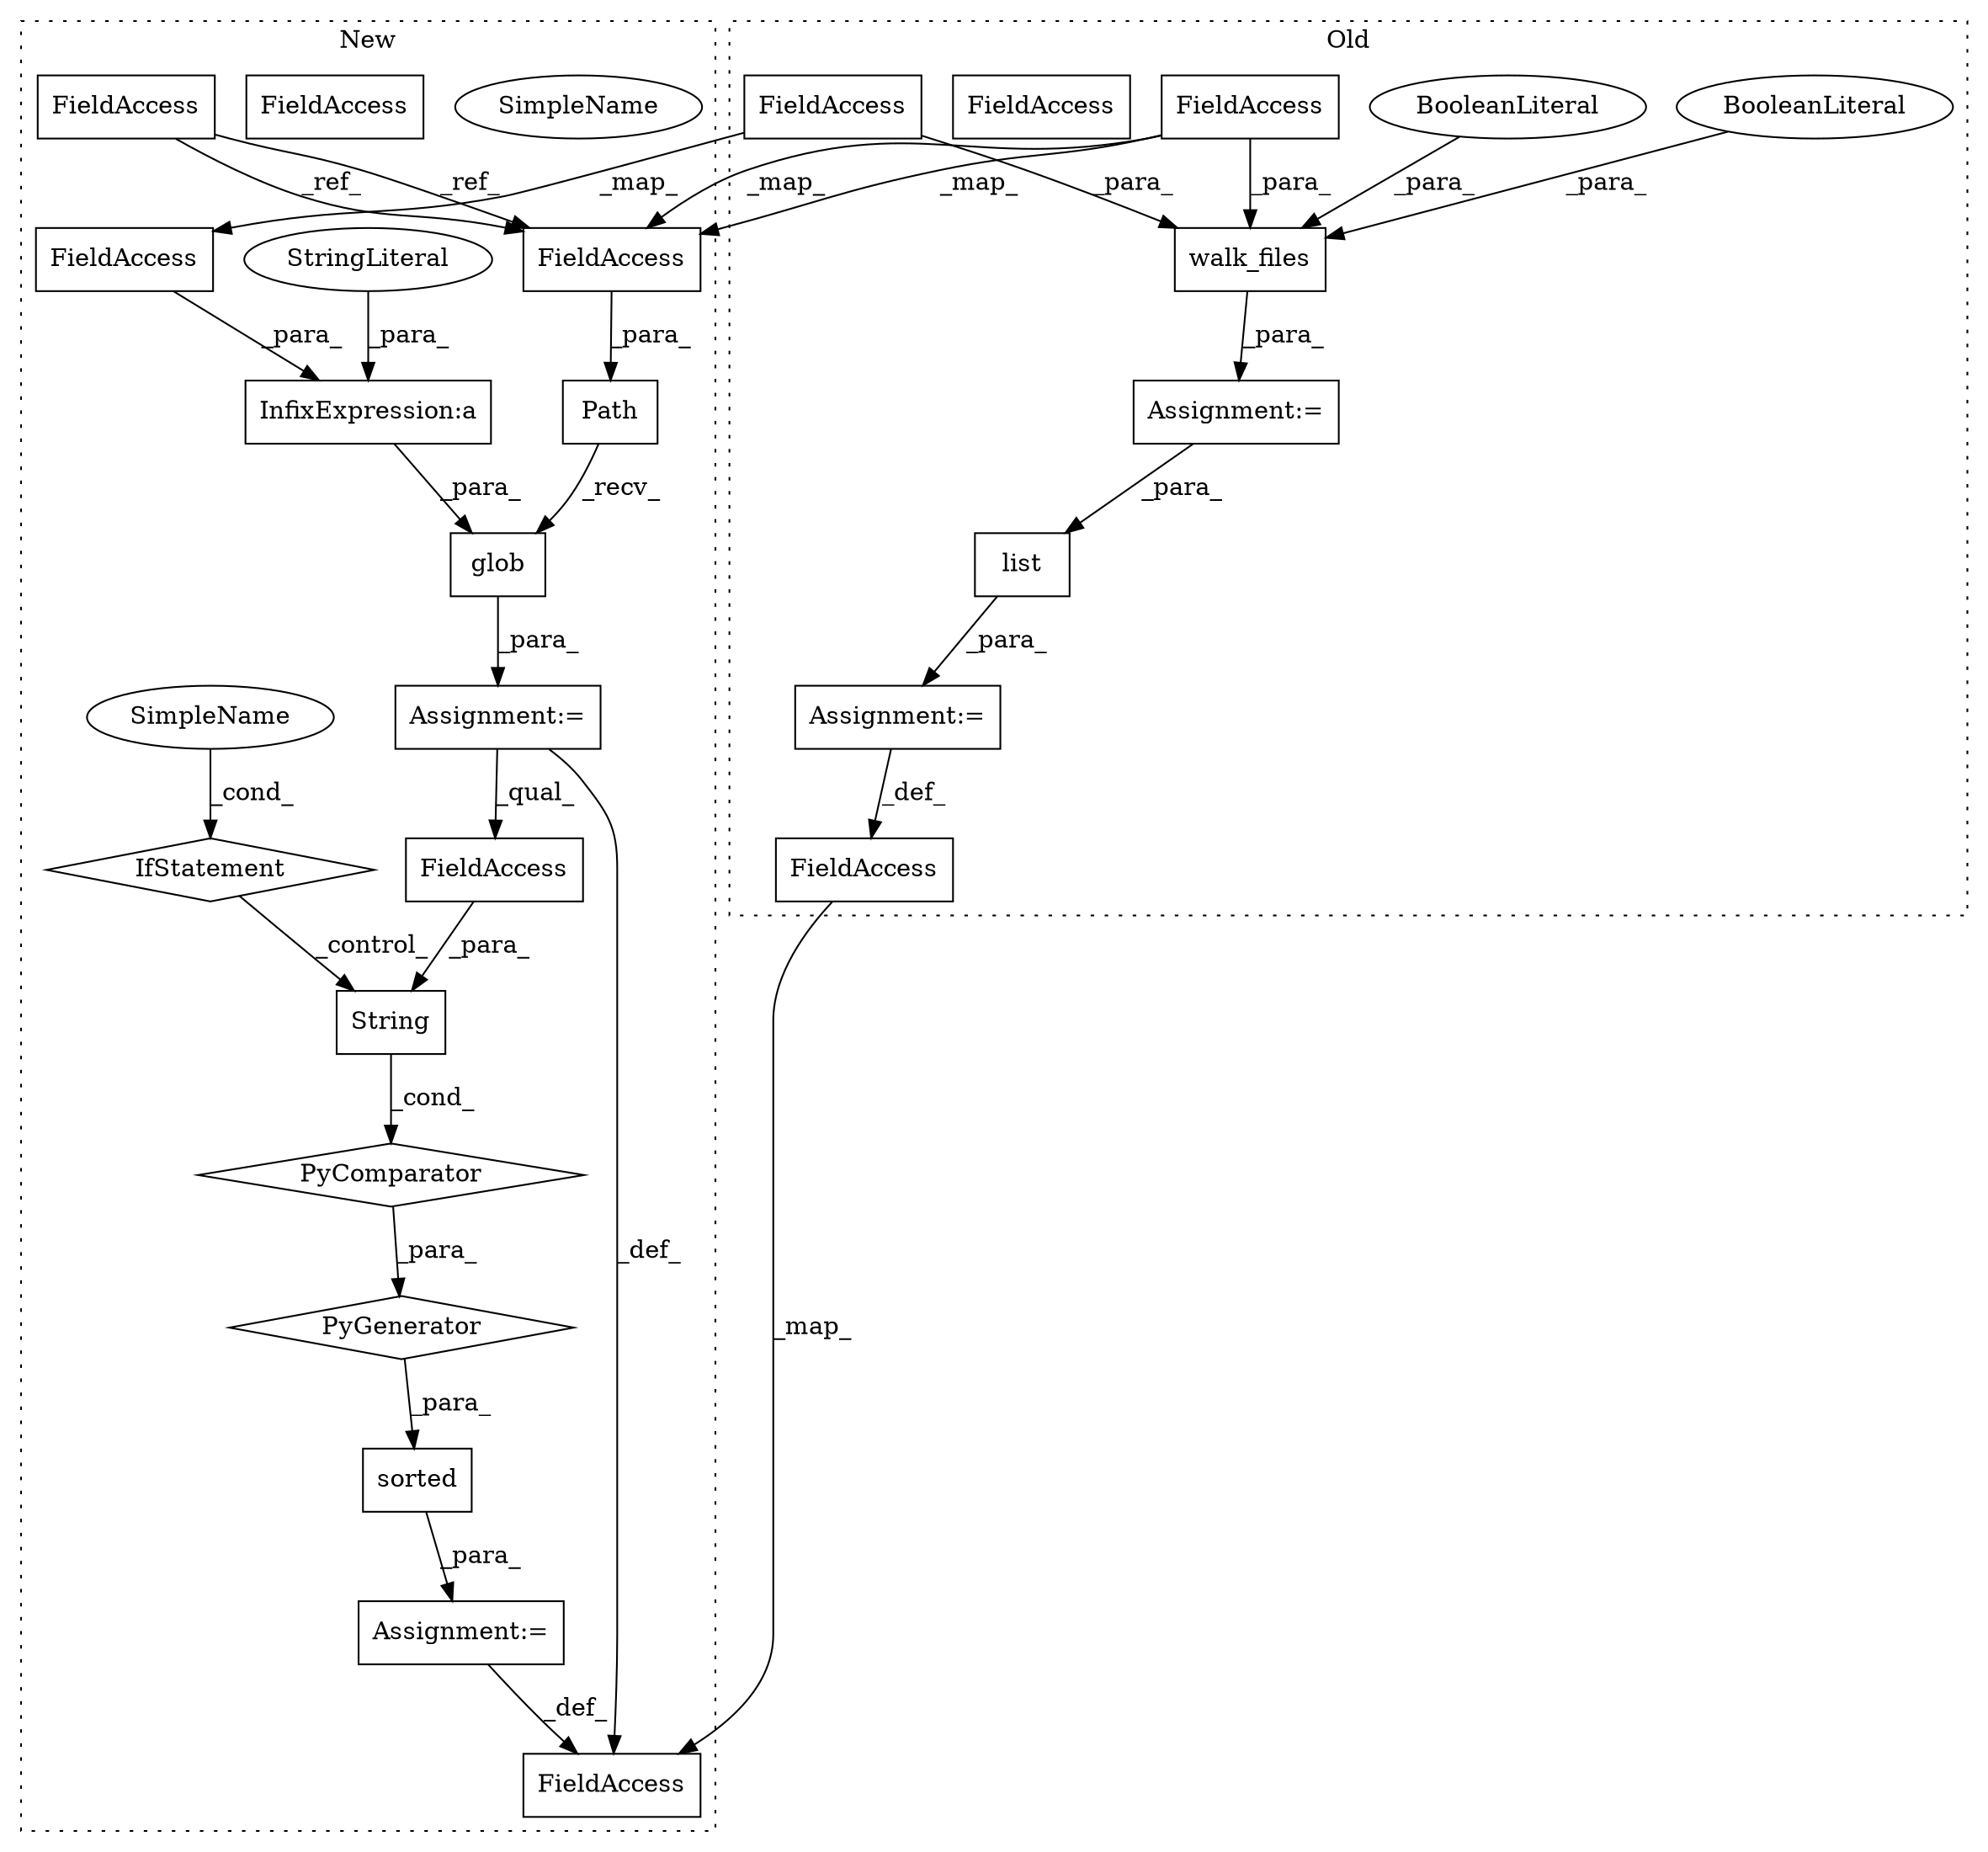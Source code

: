 digraph G {
subgraph cluster0 {
1 [label="list" a="32" s="4105,4116" l="5,1" shape="box"];
4 [label="Assignment:=" a="7" s="4104" l="1" shape="box"];
5 [label="Assignment:=" a="7" s="4036" l="1" shape="box"];
12 [label="walk_files" a="32" s="4037,4085" l="11,1" shape="box"];
13 [label="BooleanLiteral" a="9" s="4075" l="5" shape="ellipse"];
14 [label="BooleanLiteral" a="9" s="4081" l="4" shape="ellipse"];
20 [label="FieldAccess" a="22" s="4059" l="15" shape="box"];
22 [label="FieldAccess" a="22" s="4092" l="12" shape="box"];
24 [label="FieldAccess" a="22" s="4048" l="10" shape="box"];
29 [label="FieldAccess" a="22" s="4048" l="10" shape="box"];
label = "Old";
style="dotted";
}
subgraph cluster1 {
2 [label="sorted" a="32" s="3987,4154" l="16,-3" shape="box"];
3 [label="Assignment:=" a="7" s="3986" l="1" shape="box"];
6 [label="Assignment:=" a="7" s="4084" l="64" shape="box"];
7 [label="glob" a="32" s="4108,4138" l="5,1" shape="box"];
8 [label="Path" a="32" s="4091,4106" l="5,1" shape="box"];
9 [label="PyComparator" a="113" s="4084" l="64" shape="diamond"];
10 [label="InfixExpression:a" a="27" s="4120" l="3" shape="box"];
11 [label="FieldAccess" a="22" s="4010" l="6" shape="box"];
15 [label="PyGenerator" a="107" s="4003" l="151" shape="diamond"];
16 [label="String" a="32" s="4003,4016" l="7,1" shape="box"];
17 [label="SimpleName" a="42" s="4143" l="5" shape="ellipse"];
18 [label="IfStatement" a="25" s="4084" l="64" shape="diamond"];
19 [label="StringLiteral" a="45" s="4113" l="7" shape="ellipse"];
21 [label="FieldAccess" a="22" s="4123" l="15" shape="box"];
23 [label="FieldAccess" a="22" s="3974" l="12" shape="box"];
25 [label="FieldAccess" a="22" s="4096" l="10" shape="box"];
26 [label="FieldAccess" a="22" s="3675" l="10" shape="box"];
27 [label="SimpleName" a="42" s="4143" l="5" shape="ellipse"];
28 [label="FieldAccess" a="22" s="4096" l="10" shape="box"];
label = "New";
style="dotted";
}
1 -> 4 [label="_para_"];
2 -> 3 [label="_para_"];
3 -> 23 [label="_def_"];
4 -> 22 [label="_def_"];
5 -> 1 [label="_para_"];
6 -> 23 [label="_def_"];
6 -> 11 [label="_qual_"];
7 -> 6 [label="_para_"];
8 -> 7 [label="_recv_"];
9 -> 15 [label="_para_"];
10 -> 7 [label="_para_"];
11 -> 16 [label="_para_"];
12 -> 5 [label="_para_"];
13 -> 12 [label="_para_"];
14 -> 12 [label="_para_"];
15 -> 2 [label="_para_"];
16 -> 9 [label="_cond_"];
18 -> 16 [label="_control_"];
19 -> 10 [label="_para_"];
20 -> 21 [label="_map_"];
20 -> 12 [label="_para_"];
21 -> 10 [label="_para_"];
22 -> 23 [label="_map_"];
26 -> 28 [label="_ref_"];
26 -> 28 [label="_ref_"];
27 -> 18 [label="_cond_"];
28 -> 8 [label="_para_"];
29 -> 28 [label="_map_"];
29 -> 12 [label="_para_"];
29 -> 28 [label="_map_"];
}